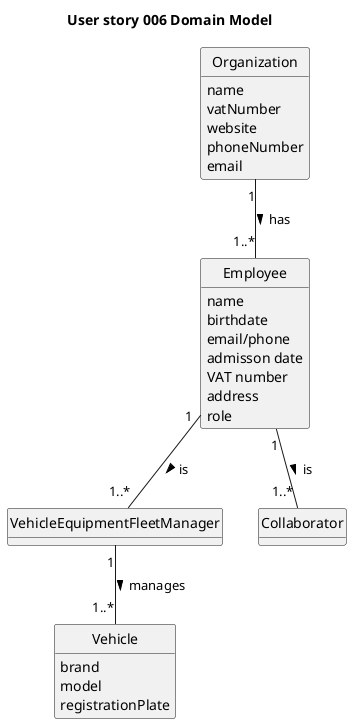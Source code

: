 @startuml
skinparam monochrome true
skinparam packageStyle rectangle
skinparam shadowing false
skinparam classAttributeIconSize 0
'skinparam linetype ortho
'left to right direction
hide circle
hide methods

title User story 006 Domain Model



class Organization {
    name
    vatNumber
    website
    phoneNumber
    email
}

class Employee {
    name
    birthdate
    email/phone
    admisson date
    VAT number
    address
    role
}

class VehicleEquipmentFleetManager{
}

class Collaborator{
}

class Vehicle{
    brand
    model
    registrationPlate
}

Organization "1" -- "1..*" Employee : has >
Employee "1" -- "1..*" VehicleEquipmentFleetManager : is >
Employee "1" -- "1..*" Collaborator : is >
VehicleEquipmentFleetManager "1" -- "1..*" Vehicle : manages >

@enduml